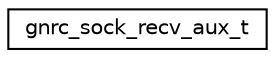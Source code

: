 digraph "Graphical Class Hierarchy"
{
 // LATEX_PDF_SIZE
  edge [fontname="Helvetica",fontsize="10",labelfontname="Helvetica",labelfontsize="10"];
  node [fontname="Helvetica",fontsize="10",shape=record];
  rankdir="LR";
  Node0 [label="gnrc_sock_recv_aux_t",height=0.2,width=0.4,color="black", fillcolor="white", style="filled",URL="$structgnrc__sock__recv__aux__t.html",tooltip="Structure to retrieve auxiliary data from gnrc_sock_recv."];
}
